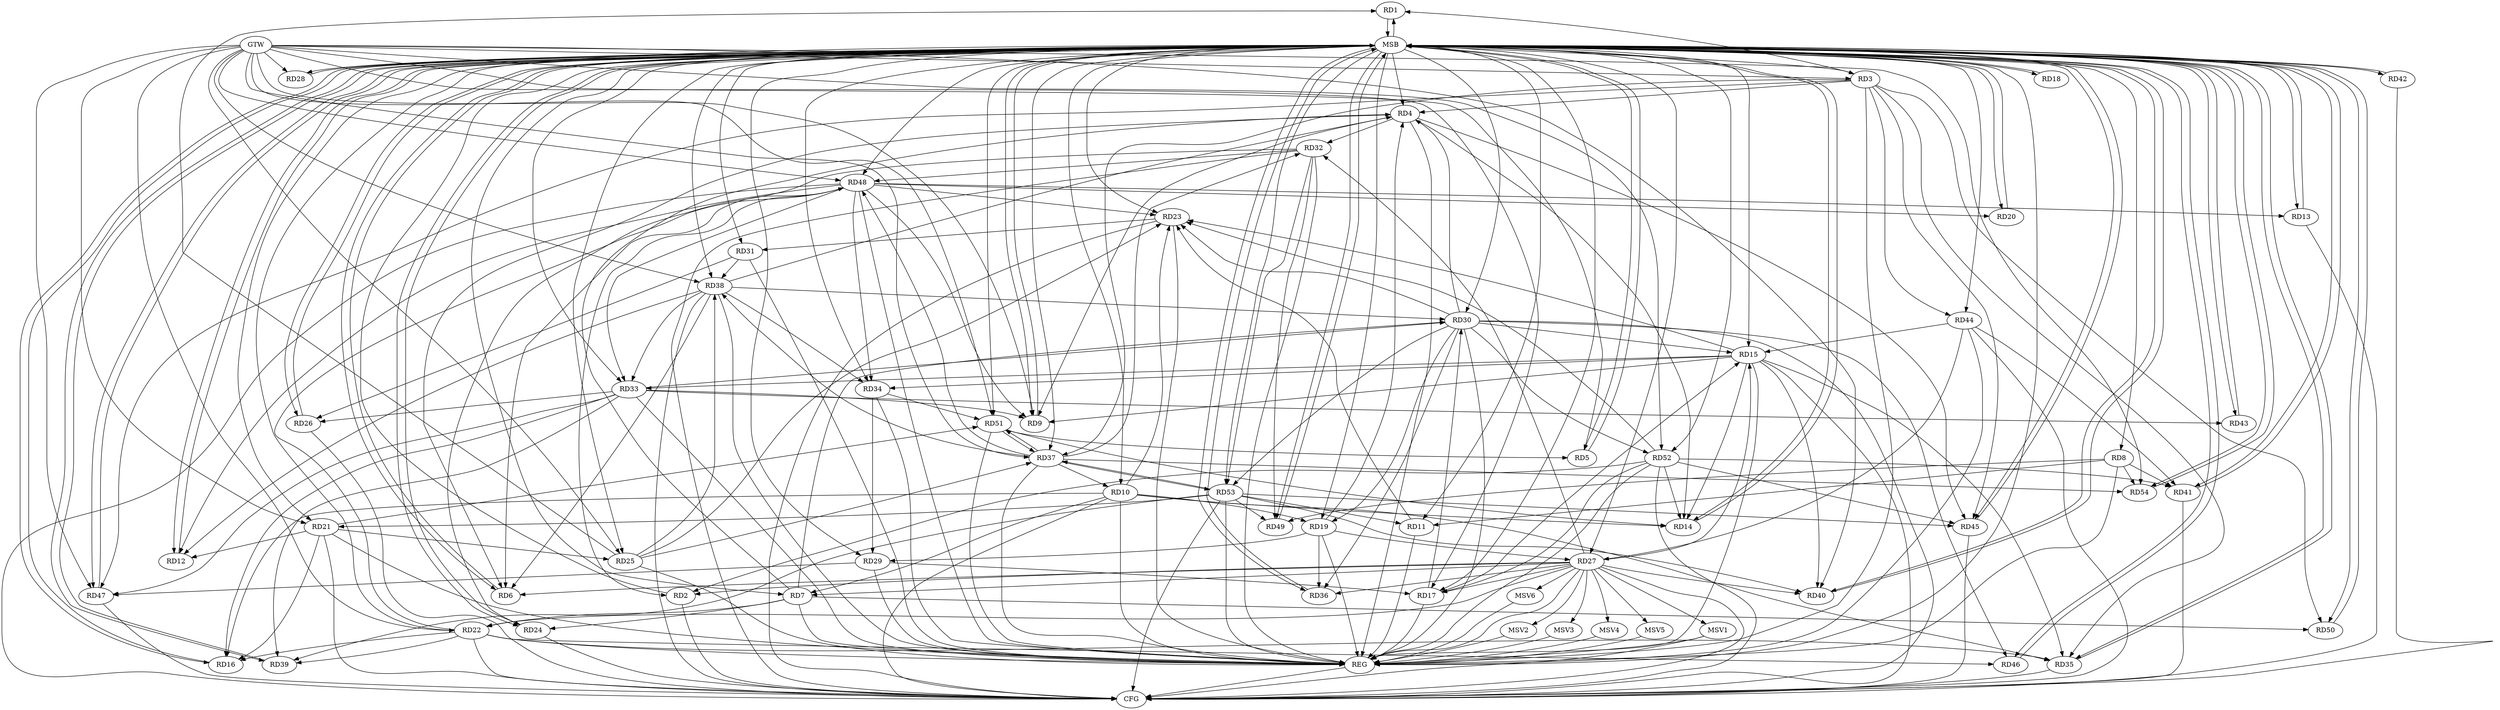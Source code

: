 strict digraph G {
  RD1 [ label="RD1" ];
  RD2 [ label="RD2" ];
  RD3 [ label="RD3" ];
  RD4 [ label="RD4" ];
  RD5 [ label="RD5" ];
  RD6 [ label="RD6" ];
  RD7 [ label="RD7" ];
  RD8 [ label="RD8" ];
  RD9 [ label="RD9" ];
  RD10 [ label="RD10" ];
  RD11 [ label="RD11" ];
  RD12 [ label="RD12" ];
  RD13 [ label="RD13" ];
  RD14 [ label="RD14" ];
  RD15 [ label="RD15" ];
  RD16 [ label="RD16" ];
  RD17 [ label="RD17" ];
  RD18 [ label="RD18" ];
  RD19 [ label="RD19" ];
  RD20 [ label="RD20" ];
  RD21 [ label="RD21" ];
  RD22 [ label="RD22" ];
  RD23 [ label="RD23" ];
  RD24 [ label="RD24" ];
  RD25 [ label="RD25" ];
  RD26 [ label="RD26" ];
  RD27 [ label="RD27" ];
  RD28 [ label="RD28" ];
  RD29 [ label="RD29" ];
  RD30 [ label="RD30" ];
  RD31 [ label="RD31" ];
  RD32 [ label="RD32" ];
  RD33 [ label="RD33" ];
  RD34 [ label="RD34" ];
  RD35 [ label="RD35" ];
  RD36 [ label="RD36" ];
  RD37 [ label="RD37" ];
  RD38 [ label="RD38" ];
  RD39 [ label="RD39" ];
  RD40 [ label="RD40" ];
  RD41 [ label="RD41" ];
  RD42 [ label="RD42" ];
  RD43 [ label="RD43" ];
  RD44 [ label="RD44" ];
  RD45 [ label="RD45" ];
  RD46 [ label="RD46" ];
  RD47 [ label="RD47" ];
  RD48 [ label="RD48" ];
  RD49 [ label="RD49" ];
  RD50 [ label="RD50" ];
  RD51 [ label="RD51" ];
  RD52 [ label="RD52" ];
  RD53 [ label="RD53" ];
  RD54 [ label="RD54" ];
  GTW [ label="GTW" ];
  REG [ label="REG" ];
  MSB [ label="MSB" ];
  CFG [ label="CFG" ];
  MSV1 [ label="MSV1" ];
  MSV2 [ label="MSV2" ];
  MSV3 [ label="MSV3" ];
  MSV4 [ label="MSV4" ];
  MSV5 [ label="MSV5" ];
  MSV6 [ label="MSV6" ];
  RD3 -> RD1;
  RD25 -> RD1;
  RD27 -> RD2;
  RD48 -> RD2;
  RD52 -> RD2;
  RD3 -> RD4;
  RD3 -> RD35;
  RD3 -> RD37;
  RD3 -> RD44;
  RD3 -> RD45;
  RD3 -> RD47;
  RD3 -> RD50;
  RD4 -> RD6;
  RD7 -> RD4;
  RD4 -> RD9;
  RD4 -> RD14;
  RD19 -> RD4;
  RD30 -> RD4;
  RD4 -> RD32;
  RD38 -> RD4;
  RD4 -> RD45;
  RD51 -> RD5;
  RD27 -> RD6;
  RD38 -> RD6;
  RD48 -> RD6;
  RD10 -> RD7;
  RD7 -> RD22;
  RD7 -> RD24;
  RD27 -> RD7;
  RD7 -> RD30;
  RD7 -> RD50;
  RD8 -> RD11;
  RD8 -> RD41;
  RD8 -> RD49;
  RD8 -> RD54;
  RD15 -> RD9;
  RD33 -> RD9;
  RD48 -> RD9;
  RD10 -> RD14;
  RD10 -> RD16;
  RD10 -> RD19;
  RD10 -> RD23;
  RD10 -> RD35;
  RD37 -> RD10;
  RD11 -> RD23;
  RD53 -> RD11;
  RD21 -> RD12;
  RD38 -> RD12;
  RD48 -> RD12;
  RD48 -> RD13;
  RD15 -> RD14;
  RD51 -> RD14;
  RD52 -> RD14;
  RD17 -> RD15;
  RD15 -> RD23;
  RD27 -> RD15;
  RD30 -> RD15;
  RD15 -> RD33;
  RD15 -> RD34;
  RD15 -> RD35;
  RD15 -> RD40;
  RD44 -> RD15;
  RD21 -> RD16;
  RD22 -> RD16;
  RD33 -> RD16;
  RD27 -> RD17;
  RD29 -> RD17;
  RD17 -> RD30;
  RD52 -> RD17;
  RD19 -> RD27;
  RD19 -> RD29;
  RD30 -> RD19;
  RD19 -> RD36;
  RD48 -> RD20;
  RD21 -> RD25;
  RD21 -> RD51;
  RD53 -> RD21;
  RD27 -> RD22;
  RD22 -> RD35;
  RD22 -> RD39;
  RD22 -> RD46;
  RD22 -> RD48;
  RD25 -> RD23;
  RD30 -> RD23;
  RD23 -> RD31;
  RD48 -> RD23;
  RD52 -> RD23;
  RD32 -> RD24;
  RD25 -> RD37;
  RD25 -> RD38;
  RD31 -> RD26;
  RD33 -> RD26;
  RD27 -> RD32;
  RD27 -> RD36;
  RD27 -> RD40;
  RD44 -> RD27;
  RD34 -> RD29;
  RD29 -> RD47;
  RD33 -> RD30;
  RD30 -> RD36;
  RD38 -> RD30;
  RD30 -> RD46;
  RD30 -> RD52;
  RD30 -> RD53;
  RD31 -> RD38;
  RD37 -> RD32;
  RD32 -> RD48;
  RD32 -> RD49;
  RD32 -> RD53;
  RD38 -> RD33;
  RD33 -> RD39;
  RD33 -> RD43;
  RD33 -> RD47;
  RD48 -> RD33;
  RD38 -> RD34;
  RD48 -> RD34;
  RD34 -> RD51;
  RD37 -> RD38;
  RD37 -> RD48;
  RD37 -> RD51;
  RD51 -> RD37;
  RD37 -> RD53;
  RD53 -> RD37;
  RD37 -> RD54;
  RD53 -> RD39;
  RD53 -> RD40;
  RD44 -> RD41;
  RD52 -> RD41;
  RD52 -> RD45;
  RD53 -> RD45;
  RD53 -> RD49;
  GTW -> RD38;
  GTW -> RD9;
  GTW -> RD28;
  GTW -> RD21;
  GTW -> RD48;
  GTW -> RD3;
  GTW -> RD52;
  GTW -> RD51;
  GTW -> RD25;
  GTW -> RD22;
  GTW -> RD40;
  GTW -> RD47;
  GTW -> RD54;
  GTW -> RD5;
  GTW -> RD17;
  GTW -> RD37;
  RD3 -> REG;
  RD4 -> REG;
  RD7 -> REG;
  RD8 -> REG;
  RD10 -> REG;
  RD11 -> REG;
  RD15 -> REG;
  RD17 -> REG;
  RD19 -> REG;
  RD21 -> REG;
  RD22 -> REG;
  RD23 -> REG;
  RD25 -> REG;
  RD27 -> REG;
  RD29 -> REG;
  RD30 -> REG;
  RD31 -> REG;
  RD32 -> REG;
  RD33 -> REG;
  RD34 -> REG;
  RD37 -> REG;
  RD38 -> REG;
  RD44 -> REG;
  RD48 -> REG;
  RD51 -> REG;
  RD52 -> REG;
  RD53 -> REG;
  RD1 -> MSB;
  MSB -> RD10;
  MSB -> RD22;
  MSB -> RD30;
  MSB -> RD52;
  MSB -> REG;
  RD2 -> MSB;
  MSB -> RD5;
  MSB -> RD15;
  MSB -> RD20;
  MSB -> RD25;
  MSB -> RD28;
  MSB -> RD47;
  RD5 -> MSB;
  MSB -> RD14;
  MSB -> RD17;
  MSB -> RD26;
  RD6 -> MSB;
  MSB -> RD27;
  MSB -> RD39;
  RD9 -> MSB;
  MSB -> RD8;
  MSB -> RD12;
  MSB -> RD35;
  MSB -> RD42;
  MSB -> RD44;
  RD12 -> MSB;
  MSB -> RD6;
  MSB -> RD7;
  MSB -> RD18;
  MSB -> RD24;
  MSB -> RD29;
  MSB -> RD33;
  MSB -> RD54;
  RD13 -> MSB;
  MSB -> RD9;
  MSB -> RD37;
  MSB -> RD38;
  RD14 -> MSB;
  RD16 -> MSB;
  MSB -> RD1;
  MSB -> RD4;
  MSB -> RD46;
  MSB -> RD50;
  RD18 -> MSB;
  MSB -> RD31;
  MSB -> RD49;
  RD20 -> MSB;
  MSB -> RD40;
  RD24 -> MSB;
  MSB -> RD45;
  MSB -> RD48;
  RD26 -> MSB;
  MSB -> RD34;
  RD28 -> MSB;
  MSB -> RD11;
  MSB -> RD21;
  MSB -> RD36;
  RD35 -> MSB;
  RD36 -> MSB;
  MSB -> RD19;
  MSB -> RD43;
  RD39 -> MSB;
  RD40 -> MSB;
  MSB -> RD3;
  MSB -> RD51;
  RD41 -> MSB;
  MSB -> RD16;
  RD42 -> MSB;
  MSB -> RD23;
  RD43 -> MSB;
  RD45 -> MSB;
  MSB -> RD13;
  MSB -> RD41;
  RD46 -> MSB;
  MSB -> RD53;
  RD47 -> MSB;
  RD49 -> MSB;
  RD50 -> MSB;
  RD54 -> MSB;
  RD52 -> CFG;
  RD35 -> CFG;
  RD21 -> CFG;
  RD41 -> CFG;
  RD47 -> CFG;
  RD45 -> CFG;
  RD30 -> CFG;
  RD38 -> CFG;
  RD24 -> CFG;
  RD27 -> CFG;
  RD22 -> CFG;
  RD26 -> CFG;
  RD10 -> CFG;
  RD2 -> CFG;
  RD42 -> CFG;
  RD53 -> CFG;
  RD44 -> CFG;
  RD32 -> CFG;
  RD13 -> CFG;
  RD23 -> CFG;
  RD48 -> CFG;
  RD15 -> CFG;
  REG -> CFG;
  RD27 -> MSV1;
  RD27 -> MSV2;
  RD27 -> MSV3;
  MSV1 -> REG;
  MSV1 -> CFG;
  MSV2 -> REG;
  MSV3 -> REG;
  RD27 -> MSV4;
  RD27 -> MSV5;
  RD27 -> MSV6;
  MSV4 -> REG;
  MSV5 -> REG;
  MSV6 -> REG;
}
